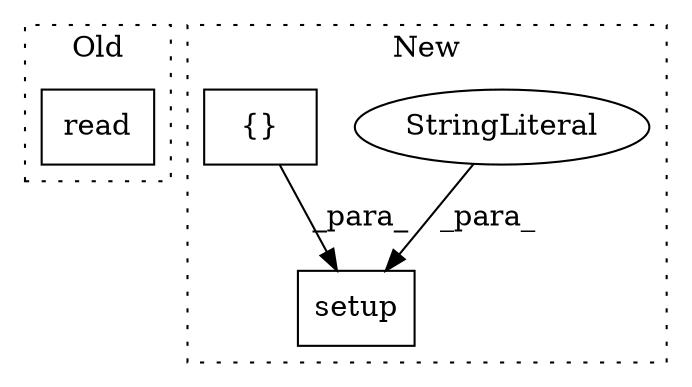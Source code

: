 digraph G {
subgraph cluster0 {
1 [label="read" a="32" s="154" l="6" shape="box"];
label = "Old";
style="dotted";
}
subgraph cluster1 {
2 [label="setup" a="32" s="83,157" l="6,1" shape="box"];
3 [label="StringLiteral" a="45" s="145" l="7" shape="ellipse"];
4 [label="{}" a="4" s="113,143" l="1,1" shape="box"];
label = "New";
style="dotted";
}
3 -> 2 [label="_para_"];
4 -> 2 [label="_para_"];
}